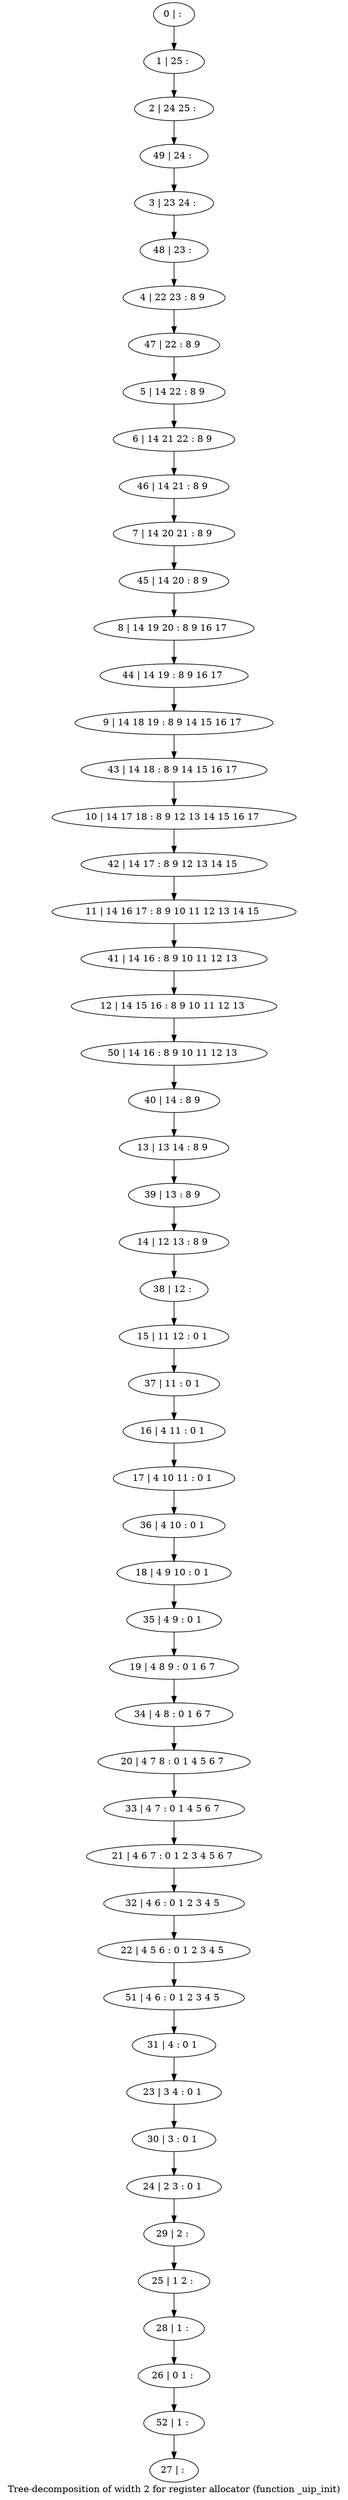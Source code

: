 digraph G {
graph [label="Tree-decomposition of width 2 for register allocator (function _uip_init)"]
0[label="0 | : "];
1[label="1 | 25 : "];
2[label="2 | 24 25 : "];
3[label="3 | 23 24 : "];
4[label="4 | 22 23 : 8 9 "];
5[label="5 | 14 22 : 8 9 "];
6[label="6 | 14 21 22 : 8 9 "];
7[label="7 | 14 20 21 : 8 9 "];
8[label="8 | 14 19 20 : 8 9 16 17 "];
9[label="9 | 14 18 19 : 8 9 14 15 16 17 "];
10[label="10 | 14 17 18 : 8 9 12 13 14 15 16 17 "];
11[label="11 | 14 16 17 : 8 9 10 11 12 13 14 15 "];
12[label="12 | 14 15 16 : 8 9 10 11 12 13 "];
13[label="13 | 13 14 : 8 9 "];
14[label="14 | 12 13 : 8 9 "];
15[label="15 | 11 12 : 0 1 "];
16[label="16 | 4 11 : 0 1 "];
17[label="17 | 4 10 11 : 0 1 "];
18[label="18 | 4 9 10 : 0 1 "];
19[label="19 | 4 8 9 : 0 1 6 7 "];
20[label="20 | 4 7 8 : 0 1 4 5 6 7 "];
21[label="21 | 4 6 7 : 0 1 2 3 4 5 6 7 "];
22[label="22 | 4 5 6 : 0 1 2 3 4 5 "];
23[label="23 | 3 4 : 0 1 "];
24[label="24 | 2 3 : 0 1 "];
25[label="25 | 1 2 : "];
26[label="26 | 0 1 : "];
27[label="27 | : "];
28[label="28 | 1 : "];
29[label="29 | 2 : "];
30[label="30 | 3 : 0 1 "];
31[label="31 | 4 : 0 1 "];
32[label="32 | 4 6 : 0 1 2 3 4 5 "];
33[label="33 | 4 7 : 0 1 4 5 6 7 "];
34[label="34 | 4 8 : 0 1 6 7 "];
35[label="35 | 4 9 : 0 1 "];
36[label="36 | 4 10 : 0 1 "];
37[label="37 | 11 : 0 1 "];
38[label="38 | 12 : "];
39[label="39 | 13 : 8 9 "];
40[label="40 | 14 : 8 9 "];
41[label="41 | 14 16 : 8 9 10 11 12 13 "];
42[label="42 | 14 17 : 8 9 12 13 14 15 "];
43[label="43 | 14 18 : 8 9 14 15 16 17 "];
44[label="44 | 14 19 : 8 9 16 17 "];
45[label="45 | 14 20 : 8 9 "];
46[label="46 | 14 21 : 8 9 "];
47[label="47 | 22 : 8 9 "];
48[label="48 | 23 : "];
49[label="49 | 24 : "];
50[label="50 | 14 16 : 8 9 10 11 12 13 "];
51[label="51 | 4 6 : 0 1 2 3 4 5 "];
52[label="52 | 1 : "];
0->1 ;
1->2 ;
5->6 ;
16->17 ;
28->26 ;
25->28 ;
29->25 ;
24->29 ;
30->24 ;
23->30 ;
31->23 ;
32->22 ;
21->32 ;
33->21 ;
20->33 ;
34->20 ;
19->34 ;
35->19 ;
18->35 ;
36->18 ;
17->36 ;
37->16 ;
15->37 ;
38->15 ;
14->38 ;
39->14 ;
13->39 ;
40->13 ;
41->12 ;
11->41 ;
42->11 ;
10->42 ;
43->10 ;
9->43 ;
44->9 ;
8->44 ;
45->8 ;
7->45 ;
46->7 ;
6->46 ;
47->5 ;
4->47 ;
48->4 ;
3->48 ;
49->3 ;
2->49 ;
50->40 ;
12->50 ;
51->31 ;
22->51 ;
52->27 ;
26->52 ;
}
